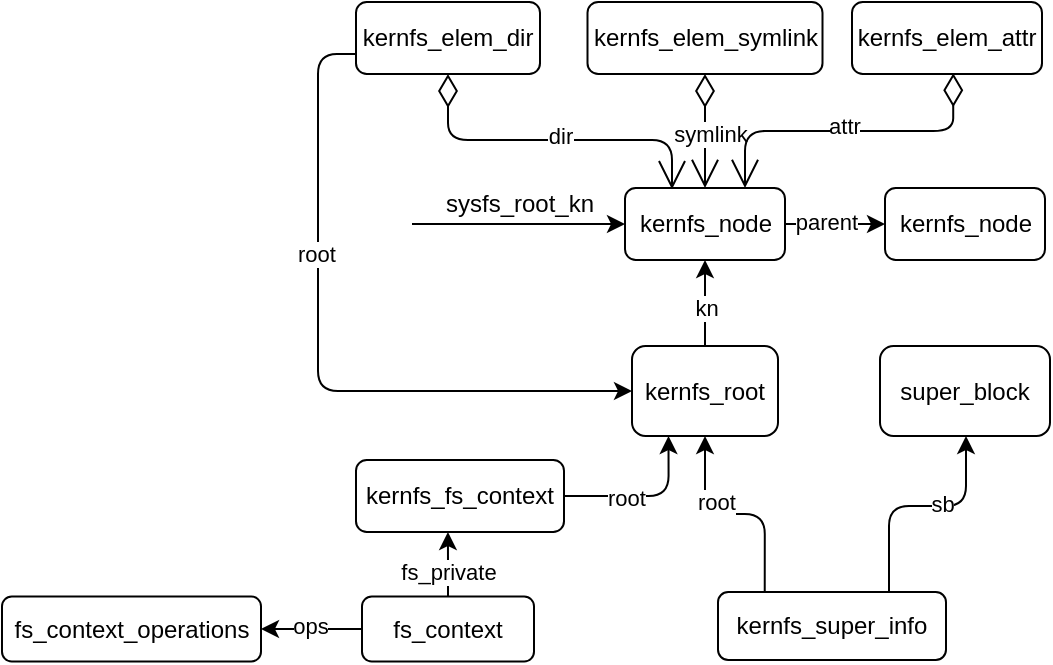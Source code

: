 <mxfile version="23.0.2" type="github">
  <diagram name="第 1 页" id="ab_zVHEHfH6Nfnaf-DI3">
    <mxGraphModel dx="1275" dy="471" grid="0" gridSize="10" guides="1" tooltips="1" connect="1" arrows="1" fold="1" page="0" pageScale="1" pageWidth="827" pageHeight="1169" math="0" shadow="0">
      <root>
        <mxCell id="0" />
        <mxCell id="1" parent="0" />
        <mxCell id="NQ7LKWeXGkGJgGuX15Nx-6" style="edgeStyle=orthogonalEdgeStyle;rounded=1;orthogonalLoop=1;jettySize=auto;html=1;entryX=0.5;entryY=1;entryDx=0;entryDy=0;curved=0;exitX=0.205;exitY=0.01;exitDx=0;exitDy=0;exitPerimeter=0;" edge="1" parent="1" source="NQ7LKWeXGkGJgGuX15Nx-1" target="NQ7LKWeXGkGJgGuX15Nx-4">
          <mxGeometry relative="1" as="geometry">
            <mxPoint x="73" y="383" as="sourcePoint" />
          </mxGeometry>
        </mxCell>
        <mxCell id="NQ7LKWeXGkGJgGuX15Nx-8" value="root" style="edgeLabel;html=1;align=center;verticalAlign=middle;resizable=0;points=[];" vertex="1" connectable="0" parent="NQ7LKWeXGkGJgGuX15Nx-6">
          <mxGeometry x="0.323" y="4" relative="1" as="geometry">
            <mxPoint x="9" y="-4" as="offset" />
          </mxGeometry>
        </mxCell>
        <mxCell id="NQ7LKWeXGkGJgGuX15Nx-1" value="kernfs_super_info" style="rounded=1;whiteSpace=wrap;html=1;" vertex="1" parent="1">
          <mxGeometry x="47" y="392" width="114" height="34" as="geometry" />
        </mxCell>
        <mxCell id="NQ7LKWeXGkGJgGuX15Nx-3" value="super_block" style="rounded=1;whiteSpace=wrap;html=1;" vertex="1" parent="1">
          <mxGeometry x="128" y="269" width="85" height="45" as="geometry" />
        </mxCell>
        <mxCell id="NQ7LKWeXGkGJgGuX15Nx-10" style="edgeStyle=orthogonalEdgeStyle;rounded=0;orthogonalLoop=1;jettySize=auto;html=1;entryX=0.5;entryY=1;entryDx=0;entryDy=0;" edge="1" parent="1" source="NQ7LKWeXGkGJgGuX15Nx-4" target="NQ7LKWeXGkGJgGuX15Nx-9">
          <mxGeometry relative="1" as="geometry" />
        </mxCell>
        <mxCell id="NQ7LKWeXGkGJgGuX15Nx-11" value="kn" style="edgeLabel;html=1;align=center;verticalAlign=middle;resizable=0;points=[];" vertex="1" connectable="0" parent="NQ7LKWeXGkGJgGuX15Nx-10">
          <mxGeometry x="-0.532" y="2" relative="1" as="geometry">
            <mxPoint x="2" y="-9" as="offset" />
          </mxGeometry>
        </mxCell>
        <mxCell id="NQ7LKWeXGkGJgGuX15Nx-4" value="kernfs_root" style="rounded=1;whiteSpace=wrap;html=1;" vertex="1" parent="1">
          <mxGeometry x="4" y="269" width="73" height="45" as="geometry" />
        </mxCell>
        <mxCell id="NQ7LKWeXGkGJgGuX15Nx-5" style="edgeStyle=orthogonalEdgeStyle;rounded=1;orthogonalLoop=1;jettySize=auto;html=1;entryX=0.5;entryY=1;entryDx=0;entryDy=0;curved=0;exitX=0.75;exitY=0;exitDx=0;exitDy=0;" edge="1" parent="1" source="NQ7LKWeXGkGJgGuX15Nx-1" target="NQ7LKWeXGkGJgGuX15Nx-3">
          <mxGeometry relative="1" as="geometry">
            <Array as="points">
              <mxPoint x="133" y="349" />
              <mxPoint x="171" y="349" />
              <mxPoint x="171" y="314" />
            </Array>
          </mxGeometry>
        </mxCell>
        <mxCell id="NQ7LKWeXGkGJgGuX15Nx-7" value="sb" style="edgeLabel;html=1;align=center;verticalAlign=middle;resizable=0;points=[];" vertex="1" connectable="0" parent="NQ7LKWeXGkGJgGuX15Nx-5">
          <mxGeometry x="0.254" y="-3" relative="1" as="geometry">
            <mxPoint x="-4" y="-4" as="offset" />
          </mxGeometry>
        </mxCell>
        <mxCell id="NQ7LKWeXGkGJgGuX15Nx-25" style="edgeStyle=orthogonalEdgeStyle;rounded=0;orthogonalLoop=1;jettySize=auto;html=1;entryX=0;entryY=0.5;entryDx=0;entryDy=0;" edge="1" parent="1" source="NQ7LKWeXGkGJgGuX15Nx-9" target="NQ7LKWeXGkGJgGuX15Nx-24">
          <mxGeometry relative="1" as="geometry" />
        </mxCell>
        <mxCell id="NQ7LKWeXGkGJgGuX15Nx-26" value="parent" style="edgeLabel;html=1;align=center;verticalAlign=middle;resizable=0;points=[];" vertex="1" connectable="0" parent="NQ7LKWeXGkGJgGuX15Nx-25">
          <mxGeometry x="-0.193" y="1" relative="1" as="geometry">
            <mxPoint as="offset" />
          </mxGeometry>
        </mxCell>
        <mxCell id="NQ7LKWeXGkGJgGuX15Nx-9" value="kernfs_node" style="rounded=1;whiteSpace=wrap;html=1;" vertex="1" parent="1">
          <mxGeometry x="0.5" y="190" width="80" height="36" as="geometry" />
        </mxCell>
        <mxCell id="NQ7LKWeXGkGJgGuX15Nx-21" style="edgeStyle=orthogonalEdgeStyle;rounded=1;orthogonalLoop=1;jettySize=auto;html=1;entryX=0;entryY=0.5;entryDx=0;entryDy=0;curved=0;" edge="1" parent="1" source="NQ7LKWeXGkGJgGuX15Nx-12" target="NQ7LKWeXGkGJgGuX15Nx-4">
          <mxGeometry relative="1" as="geometry">
            <Array as="points">
              <mxPoint x="-153" y="123" />
              <mxPoint x="-153" y="292" />
            </Array>
          </mxGeometry>
        </mxCell>
        <mxCell id="NQ7LKWeXGkGJgGuX15Nx-22" value="root" style="edgeLabel;html=1;align=center;verticalAlign=middle;resizable=0;points=[];" vertex="1" connectable="0" parent="NQ7LKWeXGkGJgGuX15Nx-21">
          <mxGeometry x="-0.312" y="-1" relative="1" as="geometry">
            <mxPoint as="offset" />
          </mxGeometry>
        </mxCell>
        <mxCell id="NQ7LKWeXGkGJgGuX15Nx-12" value="kernfs_elem_dir" style="rounded=1;whiteSpace=wrap;html=1;" vertex="1" parent="1">
          <mxGeometry x="-134" y="97" width="92" height="36" as="geometry" />
        </mxCell>
        <mxCell id="NQ7LKWeXGkGJgGuX15Nx-13" value="" style="endArrow=open;html=1;endSize=12;startArrow=diamondThin;startSize=14;startFill=0;edgeStyle=orthogonalEdgeStyle;align=left;verticalAlign=bottom;rounded=1;exitX=0.5;exitY=1;exitDx=0;exitDy=0;curved=0;entryX=0.299;entryY=0.017;entryDx=0;entryDy=0;entryPerimeter=0;" edge="1" parent="1" source="NQ7LKWeXGkGJgGuX15Nx-12" target="NQ7LKWeXGkGJgGuX15Nx-9">
          <mxGeometry x="-1" y="3" relative="1" as="geometry">
            <mxPoint x="162" y="444" as="sourcePoint" />
            <mxPoint x="22" y="186" as="targetPoint" />
            <Array as="points">
              <mxPoint x="-88" y="166" />
              <mxPoint x="24" y="166" />
              <mxPoint x="24" y="191" />
            </Array>
            <mxPoint as="offset" />
          </mxGeometry>
        </mxCell>
        <mxCell id="NQ7LKWeXGkGJgGuX15Nx-14" value="dir" style="edgeLabel;html=1;align=center;verticalAlign=middle;resizable=0;points=[];" vertex="1" connectable="0" parent="NQ7LKWeXGkGJgGuX15Nx-13">
          <mxGeometry x="0.048" y="2" relative="1" as="geometry">
            <mxPoint as="offset" />
          </mxGeometry>
        </mxCell>
        <mxCell id="NQ7LKWeXGkGJgGuX15Nx-15" value="kernfs_elem_symlink" style="rounded=1;whiteSpace=wrap;html=1;" vertex="1" parent="1">
          <mxGeometry x="-18.25" y="97" width="117.5" height="36" as="geometry" />
        </mxCell>
        <mxCell id="NQ7LKWeXGkGJgGuX15Nx-16" value="" style="endArrow=open;html=1;endSize=12;startArrow=diamondThin;startSize=14;startFill=0;edgeStyle=orthogonalEdgeStyle;align=left;verticalAlign=bottom;rounded=1;entryX=0.5;entryY=0;entryDx=0;entryDy=0;exitX=0.5;exitY=1;exitDx=0;exitDy=0;curved=0;" edge="1" parent="1" source="NQ7LKWeXGkGJgGuX15Nx-15" target="NQ7LKWeXGkGJgGuX15Nx-9">
          <mxGeometry x="-1" y="3" relative="1" as="geometry">
            <mxPoint x="-78" y="151" as="sourcePoint" />
            <mxPoint x="51" y="200" as="targetPoint" />
            <mxPoint as="offset" />
          </mxGeometry>
        </mxCell>
        <mxCell id="NQ7LKWeXGkGJgGuX15Nx-17" value="symlink" style="edgeLabel;html=1;align=center;verticalAlign=middle;resizable=0;points=[];" vertex="1" connectable="0" parent="NQ7LKWeXGkGJgGuX15Nx-16">
          <mxGeometry x="0.048" y="2" relative="1" as="geometry">
            <mxPoint as="offset" />
          </mxGeometry>
        </mxCell>
        <mxCell id="NQ7LKWeXGkGJgGuX15Nx-18" value="kernfs_elem_attr" style="rounded=1;whiteSpace=wrap;html=1;" vertex="1" parent="1">
          <mxGeometry x="114" y="97" width="95" height="36" as="geometry" />
        </mxCell>
        <mxCell id="NQ7LKWeXGkGJgGuX15Nx-19" value="" style="endArrow=open;html=1;endSize=12;startArrow=diamondThin;startSize=14;startFill=0;edgeStyle=orthogonalEdgeStyle;align=left;verticalAlign=bottom;rounded=1;entryX=0.75;entryY=0;entryDx=0;entryDy=0;exitX=0.533;exitY=0.991;exitDx=0;exitDy=0;curved=0;exitPerimeter=0;" edge="1" parent="1" source="NQ7LKWeXGkGJgGuX15Nx-18" target="NQ7LKWeXGkGJgGuX15Nx-9">
          <mxGeometry x="-1" y="3" relative="1" as="geometry">
            <mxPoint x="51" y="151" as="sourcePoint" />
            <mxPoint x="51" y="200" as="targetPoint" />
            <mxPoint as="offset" />
          </mxGeometry>
        </mxCell>
        <mxCell id="NQ7LKWeXGkGJgGuX15Nx-20" value="attr" style="edgeLabel;html=1;align=center;verticalAlign=middle;resizable=0;points=[];" vertex="1" connectable="0" parent="NQ7LKWeXGkGJgGuX15Nx-19">
          <mxGeometry x="0.048" y="2" relative="1" as="geometry">
            <mxPoint x="1" y="-5" as="offset" />
          </mxGeometry>
        </mxCell>
        <mxCell id="NQ7LKWeXGkGJgGuX15Nx-24" value="kernfs_node" style="rounded=1;whiteSpace=wrap;html=1;" vertex="1" parent="1">
          <mxGeometry x="130.5" y="190" width="80" height="36" as="geometry" />
        </mxCell>
        <mxCell id="NQ7LKWeXGkGJgGuX15Nx-27" value="sysfs_root_kn" style="text;whiteSpace=wrap;" vertex="1" parent="1">
          <mxGeometry x="-91" y="184" width="77" height="27" as="geometry" />
        </mxCell>
        <mxCell id="NQ7LKWeXGkGJgGuX15Nx-28" value="" style="endArrow=classic;html=1;rounded=0;entryX=0;entryY=0.5;entryDx=0;entryDy=0;" edge="1" parent="1" target="NQ7LKWeXGkGJgGuX15Nx-9">
          <mxGeometry width="50" height="50" relative="1" as="geometry">
            <mxPoint x="-106" y="208" as="sourcePoint" />
            <mxPoint x="-81" y="330" as="targetPoint" />
          </mxGeometry>
        </mxCell>
        <mxCell id="NQ7LKWeXGkGJgGuX15Nx-31" style="edgeStyle=orthogonalEdgeStyle;rounded=1;orthogonalLoop=1;jettySize=auto;html=1;entryX=0.25;entryY=1;entryDx=0;entryDy=0;curved=0;" edge="1" parent="1" source="NQ7LKWeXGkGJgGuX15Nx-29" target="NQ7LKWeXGkGJgGuX15Nx-4">
          <mxGeometry relative="1" as="geometry" />
        </mxCell>
        <mxCell id="NQ7LKWeXGkGJgGuX15Nx-32" value="root" style="edgeLabel;html=1;align=center;verticalAlign=middle;resizable=0;points=[];" vertex="1" connectable="0" parent="NQ7LKWeXGkGJgGuX15Nx-31">
          <mxGeometry x="-0.255" y="-1" relative="1" as="geometry">
            <mxPoint as="offset" />
          </mxGeometry>
        </mxCell>
        <mxCell id="NQ7LKWeXGkGJgGuX15Nx-29" value="kernfs_fs_context" style="rounded=1;whiteSpace=wrap;html=1;" vertex="1" parent="1">
          <mxGeometry x="-134" y="326" width="104" height="36" as="geometry" />
        </mxCell>
        <mxCell id="NQ7LKWeXGkGJgGuX15Nx-37" style="edgeStyle=orthogonalEdgeStyle;rounded=0;orthogonalLoop=1;jettySize=auto;html=1;entryX=1;entryY=0.5;entryDx=0;entryDy=0;" edge="1" parent="1" source="NQ7LKWeXGkGJgGuX15Nx-33" target="NQ7LKWeXGkGJgGuX15Nx-36">
          <mxGeometry relative="1" as="geometry" />
        </mxCell>
        <mxCell id="NQ7LKWeXGkGJgGuX15Nx-38" value="ops" style="edgeLabel;html=1;align=center;verticalAlign=middle;resizable=0;points=[];" vertex="1" connectable="0" parent="NQ7LKWeXGkGJgGuX15Nx-37">
          <mxGeometry x="0.044" y="-2" relative="1" as="geometry">
            <mxPoint as="offset" />
          </mxGeometry>
        </mxCell>
        <mxCell id="NQ7LKWeXGkGJgGuX15Nx-33" value="fs_context" style="rounded=1;whiteSpace=wrap;html=1;" vertex="1" parent="1">
          <mxGeometry x="-131" y="394.25" width="86" height="32.5" as="geometry" />
        </mxCell>
        <mxCell id="NQ7LKWeXGkGJgGuX15Nx-34" style="edgeStyle=orthogonalEdgeStyle;rounded=0;orthogonalLoop=1;jettySize=auto;html=1;entryX=0.442;entryY=1;entryDx=0;entryDy=0;entryPerimeter=0;" edge="1" parent="1" source="NQ7LKWeXGkGJgGuX15Nx-33" target="NQ7LKWeXGkGJgGuX15Nx-29">
          <mxGeometry relative="1" as="geometry" />
        </mxCell>
        <mxCell id="NQ7LKWeXGkGJgGuX15Nx-35" value="fs_private" style="edgeLabel;html=1;align=center;verticalAlign=middle;resizable=0;points=[];" vertex="1" connectable="0" parent="NQ7LKWeXGkGJgGuX15Nx-34">
          <mxGeometry x="0.018" relative="1" as="geometry">
            <mxPoint y="3" as="offset" />
          </mxGeometry>
        </mxCell>
        <mxCell id="NQ7LKWeXGkGJgGuX15Nx-36" value="fs_context_operations" style="rounded=1;whiteSpace=wrap;html=1;" vertex="1" parent="1">
          <mxGeometry x="-311" y="394.25" width="129.5" height="32.5" as="geometry" />
        </mxCell>
      </root>
    </mxGraphModel>
  </diagram>
</mxfile>
